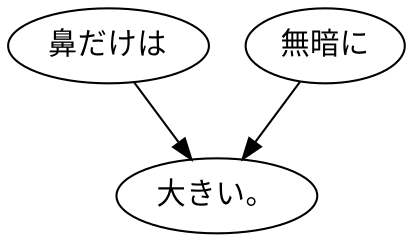 digraph graph1577 {
	node0 [label="鼻だけは"];
	node1 [label="無暗に"];
	node2 [label="大きい。"];
	node0 -> node2;
	node1 -> node2;
}
